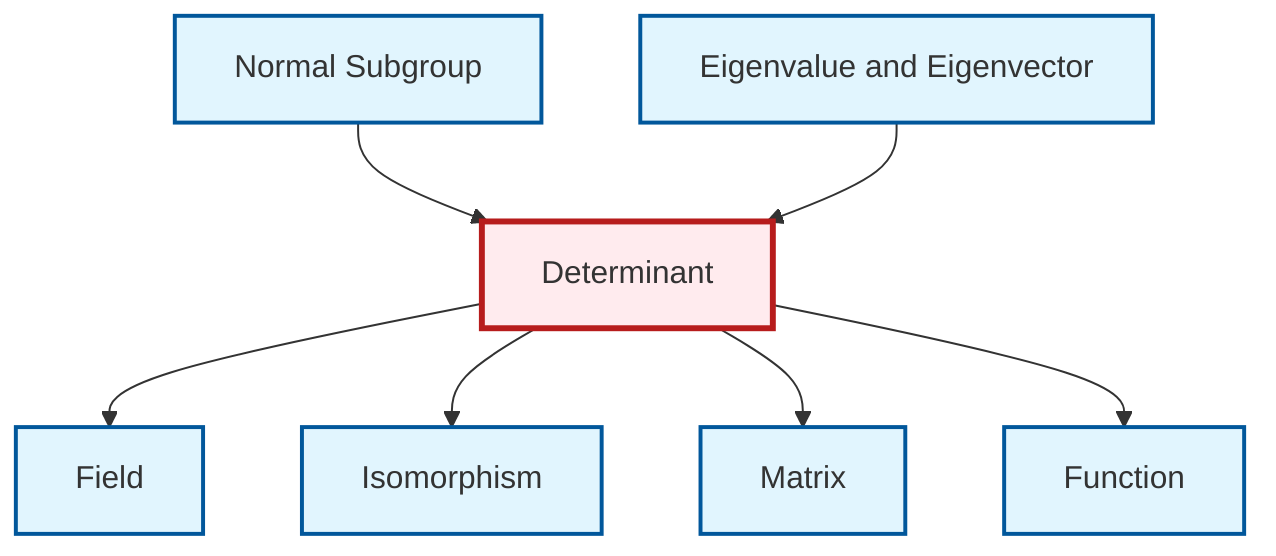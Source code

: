 graph TD
    classDef definition fill:#e1f5fe,stroke:#01579b,stroke-width:2px
    classDef theorem fill:#f3e5f5,stroke:#4a148c,stroke-width:2px
    classDef axiom fill:#fff3e0,stroke:#e65100,stroke-width:2px
    classDef example fill:#e8f5e9,stroke:#1b5e20,stroke-width:2px
    classDef current fill:#ffebee,stroke:#b71c1c,stroke-width:3px
    def-matrix["Matrix"]:::definition
    def-determinant["Determinant"]:::definition
    def-isomorphism["Isomorphism"]:::definition
    def-eigenvalue-eigenvector["Eigenvalue and Eigenvector"]:::definition
    def-field["Field"]:::definition
    def-normal-subgroup["Normal Subgroup"]:::definition
    def-function["Function"]:::definition
    def-determinant --> def-field
    def-determinant --> def-isomorphism
    def-determinant --> def-matrix
    def-determinant --> def-function
    def-normal-subgroup --> def-determinant
    def-eigenvalue-eigenvector --> def-determinant
    class def-determinant current